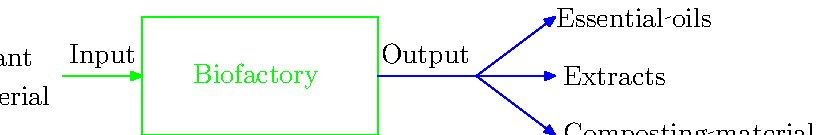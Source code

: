 
%-----ESQUEMA GENERAL------
beginfig(1);
%Datos del rectangulo
h = 1.5cm;
ancho = 3cm;

%Label - Entradas
pair p[], O[], Origen;
O0 =  (0,1cm); O1 = (0, 0.5cm); O2 = (1.3cm,1cm);
label("Plant", O0);
label("material", O1);
label("Input", O2);


%Flecha
Origen = 0.8cm*right;
l_flecha = 1cm;
p0 = (xpart Origen,0.5*h); p1 = (xpart Origen + l_flecha,0.5h);
drawarrow p0--p1 withcolor green;


%Rectángulo
pair l[];
x = xpart Origen + l_flecha;
l0 = (x,0); l1 = (x+ancho,0); l2 = (x+ancho,h); l3 = (x,h);
draw 
	for i=0 upto 3:
		l[i]--
	endfor
cycle withcolor green;

%Label dentro del rectángulo
pair centro_rectangulo;
centro_rectangulo = (((x+ancho)/2)+0.85cm,h/2);
label("Biofactory", centro_rectangulo) withcolor green;

%Salida
pair line[], s[], ss[], sss[], t, tt, ttt, tttt;
px = xpart Origen + l_flecha + ancho;
fin = px+l_flecha+0.25cm;
line0 = (px,h/2); line1 = (fin,h/2);
draw line0--line1 withcolor blue;

s0 = (fin,h/2); s1 = (fin+l_flecha,h/2);
drawarrow s0--s1 withcolor blue;

ss0 = s0; ss1 = (fin+l_flecha, h);
drawarrow ss0--ss1 withcolor blue;

sss0 = s0; sss1 = (xpart ss1, 0);
drawarrow sss0--sss1 withcolor blue;


%Out text
t = (px+0.6cm,1cm);
label("Output", t);

tt = (fin+l_flecha+0.75cm,h/2);
label("Extracts", tt);

ttt = (xpart ss1 + 1cm, ypart ss1);
label("Essential oils", ttt);

tttt = (xpart ss1+1.7cm, 0);
label("Composting material", tttt);

endfig;

%------ESQUEMA DETALLADO------
beginfig(2);
%Datos del ractángulo
hh = 3.5 cm;
anchoo = 11.3 cm;

%Input
pair lab, f[];
lab = (0, hh/2);
label("Input", lab);

init = 1.6cm;
f0 = (0.6cm, hh/2); f1 = (init, hh/2);
draw f0--f1 withcolor green;


%Rectángulo
pair lados[];
lados0 = (init, 0); lados1 = (init + anchoo, 0); 
lados2 = (init + anchoo, hh); lados3 = (init, hh);
draw
	for i=0 upto 3:
		lados[i] --
	endfor
cycle withcolor green;

%Destilación por arrastre de vapor
pair dab ,da[];
offset = 0.5 cm;
rgb = 255;
ancho_rect = 2cm;
da0 = (init+offset, offset); 
da1 = (xpart da0 + ancho_rect, ypart da0);
da2 = (xpart da1, hh-offset); da3 = (xpart da0, ypart da2);
draw
	for i=0 upto 3:
		da[i] --
	endfor
cycle dashed evenly withcolor (246,175,43)/rgb;

f2 = (init, hh/2); f3 = (init+offset, hh/2);
drawarrow f2--f3 dashed evenly withcolor green;

da4 = (xpart da0 + 1cm, ypart da3 - 1cm);
label("Steam", da4) withcolor (246,175,43)/rgb;

da5 = (xpart da4, ypart da4 - 0.5cm);
label("destillation", da5) withcolor (246,175,43)/rgb;

pair res[];
xx = xpart da0 + (xpart da1 - xpart da0)/2;
res0 = (xx, ypart da0); res1 = (xpart res0, 0);
res2 = (xpart res1, ypart res1 - 0.8cm);
res3 = (xpart res2 + 1cm, ypart res2);
draw res0--res1 dashed evenly withcolor blue;

draw res1--res2--res3 withcolor blue;

res4 = (xpart res3 + 1.25cm, ypart res3);
label("Essential oils", res4);

finn = init + anchoo + 1cm;
res5 = (xpart res4 + 1.25cm, ypart res4);
res6 = (finn-0.25cm, ypart res5);
res7 = (xpart res6, hh/2);
drawarrow res5--res6--res7 withcolor blue;

%Dry Proccess
pair dadry[] ,dry[];
dry0 = (xpart da1 + l_flecha, ypart da1); 
dry1 = (xpart dry0 + ancho_rect, ypart dry0);
dry2 = (xpart dry1, ypart da2);
dry3 = (xpart dry0, ypart dry2);
draw
	for i=0 upto 3:
		dry[i] --
	endfor
cycle dashed evenly withcolor (223, 67, 221)/rgb;

dadry0 = (xpart da1, ypart da1 + (ypart da2-ypart da1)/2);
dadry1 = (xpart dry0, ypart dadry0);
drawarrow dadry0--dadry1 dashed evenly withcolor (246,175,43)/rgb;

dry4 = (xpart dry0 + 1cm, ypart dry2 - 1cm);
label("Drying", dry4) withcolor (223, 67, 221)/rgb;
dry5 = (xpart dry4, ypart dry4 - 0.5cm);
label("process", dry5) withcolor (223, 67, 221)/rgb;

%MSPD Extraction
pair mspd[], dpm[];
dpm0 = (xpart dry2, ypart dry1 + (ypart dry2 - ypart dry1)/2);
dpm1 = (xpart dpm0 + l_flecha, ypart dpm0);
drawarrow dpm0--dpm1 dashed evenly withcolor (223, 67, 221)/rgb;

mspd0 = (xpart dpm1, ypart dry0);
mspd1 = (xpart mspd0 + ancho_rect, ypart mspd0);
mspd2 = (xpart mspd1, ypart dry2);
mspd3 = (xpart mspd0, ypart mspd2);
draw
	for i=0 upto 3:
		mspd[i] --
	endfor
cycle dashed evenly withcolor (158, 177, 199)/rgb;

mspd4 = (xpart mspd0 + 1cm, ypart mspd2 - 1cm);
label("MSPD", mspd4) withcolor (158, 177, 199)/rgb;
mspd5 = (xpart mspd4, ypart mspd4 - 0.5cm);
label("extraction", mspd5) withcolor (158, 177, 199)/rgb;

mspd6 = (xpart mspd0 + (xpart mspd1 - xpart mspd0)/2, ypart mspd2);
mspd7 = (xpart mspd6, ypart mspd6 + offset);
draw mspd6--mspd7 dashed evenly withcolor blue;

mspd8 = (xpart mspd7, ypart mspd7 + 0.5cm);
draw mspd7--mspd8 withcolor blue;

mspd9 = (xpart mspd8 + 1cm, ypart mspd8);
draw mspd8--mspd9 withcolor blue;

mspd10 = (xpart mspd9 + 0.6cm, ypart mspd9);
label("Extract", mspd10);

mspd11 = (xpart mspd10 + 0.7cm, ypart mspd10);
mspd12 = (finn-l_flecha/2, ypart mspd10);
mspd13 = (xpart mspd12, hh/2);
drawarrow mspd11--mspd12--mspd13 withcolor blue;
	
%End
pair mcp[];
mcp0 = (xpart mspd1, ypart mspd1 + (ypart mspd2 - ypart mspd1)/1.125);
mcp1 = (xpart mcp0 + (finn - l_flecha - xpart mcp0)/2, ypart mcp0);
mcp2 = (xpart mcp1, ypart mcp1 - 0.5cm);
draw mcp0--mcp1--mcp2 dashed evenly withcolor (158, 177, 199)/rgb;

mcp3 = (xpart mcp2, ypart mcp2 - 0.2cm);
label("Composting", mcp3);
mcp4 = (xpart mcp3, ypart mcp3 - 0.3cm);
label("material", mcp4);

mcp5 = (xpart mcp4, ypart mcp4 - 0.25cm);
mcp6 = (xpart mcp5, ypart mcp5 - 1cm);
draw mcp5--mcp6 dashed evenly withcolor (246,175,43)/rgb;

pair outp[];
outp0 = (xpart mcp6, ypart mcp6 + (ypart mcp5 - ypart mcp6)/2);
outp1 = (finn - l_flecha, ypart outp0);
draw outp0--outp1 dashed evenly withcolor blue;

outp2 = (xpart outp1 + 0.3cm, ypart outp1);
outp3 = (xpart outp2, hh/2);
drawarrow outp1--outp2--outp3 withcolor blue;

mcp7 = (xpart mcp6, ypart mcp6 - 0.2cm);
label("Biofuel", mcp7) withcolor (246,175,43)/rgb;

mcp8 = (xpart mcp7 - 0.55cm, ypart mcp7 - 0.05cm);
mcp9 = (xpart da1 - (xpart da1 - xpart da0)/3, ypart mcp8);
mcp10 = (xpart mcp9, ypart da0);
drawarrow mcp8--mcp9--mcp10 dashed evenly withcolor (246,175,43)/rgb;

%Output
pair labb, ff[];
ff0 = (finn-l_flecha, hh/2); ff1 = (finn, hh/2);
drawarrow ff0--ff1 withcolor blue;

labb = (finn+0.6cm, hh/2);
label("Output", labb);


endfig;
end;
